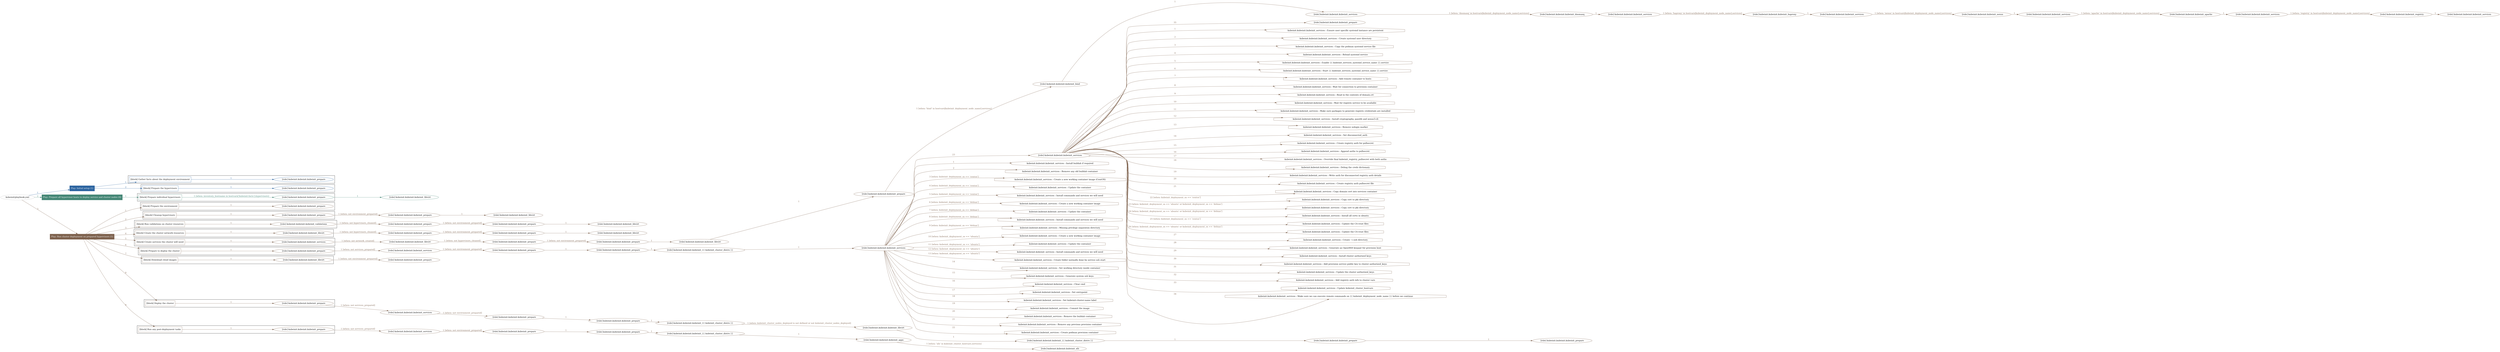 digraph {
	graph [concentrate=true ordering=in rankdir=LR ratio=fill]
	edge [esep=5 sep=10]
	"kubeinit/playbook.yml" [id=root_node style=dotted]
	play_a22c7720 [label="Play: Initial setup (1)" color="#2c64a0" fontcolor="#ffffff" id=play_a22c7720 shape=box style=filled tooltip=localhost]
	"kubeinit/playbook.yml" -> play_a22c7720 [label="1 " color="#2c64a0" fontcolor="#2c64a0" id=edge_30fe6cb9 labeltooltip="1 " tooltip="1 "]
	subgraph "kubeinit.kubeinit.kubeinit_prepare" {
		role_8f81bebf [label="[role] kubeinit.kubeinit.kubeinit_prepare" color="#2c64a0" id=role_8f81bebf tooltip="kubeinit.kubeinit.kubeinit_prepare"]
	}
	subgraph "kubeinit.kubeinit.kubeinit_prepare" {
		role_ec348bbd [label="[role] kubeinit.kubeinit.kubeinit_prepare" color="#2c64a0" id=role_ec348bbd tooltip="kubeinit.kubeinit.kubeinit_prepare"]
	}
	subgraph "Play: Initial setup (1)" {
		play_a22c7720 -> block_e25e745d [label=1 color="#2c64a0" fontcolor="#2c64a0" id=edge_a3e85b32 labeltooltip=1 tooltip=1]
		subgraph cluster_block_e25e745d {
			block_e25e745d [label="[block] Gather facts about the deployment environment" color="#2c64a0" id=block_e25e745d labeltooltip="Gather facts about the deployment environment" shape=box tooltip="Gather facts about the deployment environment"]
			block_e25e745d -> role_8f81bebf [label="1 " color="#2c64a0" fontcolor="#2c64a0" id=edge_b7c8481b labeltooltip="1 " tooltip="1 "]
		}
		play_a22c7720 -> block_a9bbf630 [label=2 color="#2c64a0" fontcolor="#2c64a0" id=edge_00bf12ee labeltooltip=2 tooltip=2]
		subgraph cluster_block_a9bbf630 {
			block_a9bbf630 [label="[block] Prepare the hypervisors" color="#2c64a0" id=block_a9bbf630 labeltooltip="Prepare the hypervisors" shape=box tooltip="Prepare the hypervisors"]
			block_a9bbf630 -> role_ec348bbd [label="1 " color="#2c64a0" fontcolor="#2c64a0" id=edge_3d679025 labeltooltip="1 " tooltip="1 "]
		}
	}
	play_db2f0582 [label="Play: Prepare all hypervisor hosts to deploy service and cluster nodes (0)" color="#458776" fontcolor="#ffffff" id=play_db2f0582 shape=box style=filled tooltip="Play: Prepare all hypervisor hosts to deploy service and cluster nodes (0)"]
	"kubeinit/playbook.yml" -> play_db2f0582 [label="2 " color="#458776" fontcolor="#458776" id=edge_a7acda5c labeltooltip="2 " tooltip="2 "]
	subgraph "kubeinit.kubeinit.kubeinit_libvirt" {
		role_32e00046 [label="[role] kubeinit.kubeinit.kubeinit_libvirt" color="#458776" id=role_32e00046 tooltip="kubeinit.kubeinit.kubeinit_libvirt"]
	}
	subgraph "kubeinit.kubeinit.kubeinit_prepare" {
		role_dabc4d1a [label="[role] kubeinit.kubeinit.kubeinit_prepare" color="#458776" id=role_dabc4d1a tooltip="kubeinit.kubeinit.kubeinit_prepare"]
		role_dabc4d1a -> role_32e00046 [label="1 " color="#458776" fontcolor="#458776" id=edge_dd115c3f labeltooltip="1 " tooltip="1 "]
	}
	subgraph "Play: Prepare all hypervisor hosts to deploy service and cluster nodes (0)" {
		play_db2f0582 -> block_6906ffed [label=1 color="#458776" fontcolor="#458776" id=edge_7e114c64 labeltooltip=1 tooltip=1]
		subgraph cluster_block_6906ffed {
			block_6906ffed [label="[block] Prepare individual hypervisors" color="#458776" id=block_6906ffed labeltooltip="Prepare individual hypervisors" shape=box tooltip="Prepare individual hypervisors"]
			block_6906ffed -> role_dabc4d1a [label="1 [when: inventory_hostname in hostvars['kubeinit-facts'].hypervisors]" color="#458776" fontcolor="#458776" id=edge_f6af9703 labeltooltip="1 [when: inventory_hostname in hostvars['kubeinit-facts'].hypervisors]" tooltip="1 [when: inventory_hostname in hostvars['kubeinit-facts'].hypervisors]"]
		}
	}
	play_943b36c5 [label="Play: Run cluster deployment on prepared hypervisors (1)" color="#7e624e" fontcolor="#ffffff" id=play_943b36c5 shape=box style=filled tooltip=localhost]
	"kubeinit/playbook.yml" -> play_943b36c5 [label="3 " color="#7e624e" fontcolor="#7e624e" id=edge_eb7e6596 labeltooltip="3 " tooltip="3 "]
	subgraph "kubeinit.kubeinit.kubeinit_prepare" {
		role_80205bf5 [label="[role] kubeinit.kubeinit.kubeinit_prepare" color="#7e624e" id=role_80205bf5 tooltip="kubeinit.kubeinit.kubeinit_prepare"]
	}
	subgraph "kubeinit.kubeinit.kubeinit_libvirt" {
		role_2f8c031d [label="[role] kubeinit.kubeinit.kubeinit_libvirt" color="#7e624e" id=role_2f8c031d tooltip="kubeinit.kubeinit.kubeinit_libvirt"]
	}
	subgraph "kubeinit.kubeinit.kubeinit_prepare" {
		role_3f42c669 [label="[role] kubeinit.kubeinit.kubeinit_prepare" color="#7e624e" id=role_3f42c669 tooltip="kubeinit.kubeinit.kubeinit_prepare"]
		role_3f42c669 -> role_2f8c031d [label="1 " color="#7e624e" fontcolor="#7e624e" id=edge_ac49fba0 labeltooltip="1 " tooltip="1 "]
	}
	subgraph "kubeinit.kubeinit.kubeinit_prepare" {
		role_839c70cb [label="[role] kubeinit.kubeinit.kubeinit_prepare" color="#7e624e" id=role_839c70cb tooltip="kubeinit.kubeinit.kubeinit_prepare"]
		role_839c70cb -> role_3f42c669 [label="1 [when: not environment_prepared]" color="#7e624e" fontcolor="#7e624e" id=edge_b84dc1d7 labeltooltip="1 [when: not environment_prepared]" tooltip="1 [when: not environment_prepared]"]
	}
	subgraph "kubeinit.kubeinit.kubeinit_libvirt" {
		role_7aa421e6 [label="[role] kubeinit.kubeinit.kubeinit_libvirt" color="#7e624e" id=role_7aa421e6 tooltip="kubeinit.kubeinit.kubeinit_libvirt"]
	}
	subgraph "kubeinit.kubeinit.kubeinit_prepare" {
		role_a8aaf3be [label="[role] kubeinit.kubeinit.kubeinit_prepare" color="#7e624e" id=role_a8aaf3be tooltip="kubeinit.kubeinit.kubeinit_prepare"]
		role_a8aaf3be -> role_7aa421e6 [label="1 " color="#7e624e" fontcolor="#7e624e" id=edge_69aeab78 labeltooltip="1 " tooltip="1 "]
	}
	subgraph "kubeinit.kubeinit.kubeinit_prepare" {
		role_db11a77d [label="[role] kubeinit.kubeinit.kubeinit_prepare" color="#7e624e" id=role_db11a77d tooltip="kubeinit.kubeinit.kubeinit_prepare"]
		role_db11a77d -> role_a8aaf3be [label="1 [when: not environment_prepared]" color="#7e624e" fontcolor="#7e624e" id=edge_4487cc71 labeltooltip="1 [when: not environment_prepared]" tooltip="1 [when: not environment_prepared]"]
	}
	subgraph "kubeinit.kubeinit.kubeinit_validations" {
		role_c16981ee [label="[role] kubeinit.kubeinit.kubeinit_validations" color="#7e624e" id=role_c16981ee tooltip="kubeinit.kubeinit.kubeinit_validations"]
		role_c16981ee -> role_db11a77d [label="1 [when: not hypervisors_cleaned]" color="#7e624e" fontcolor="#7e624e" id=edge_c89d11e1 labeltooltip="1 [when: not hypervisors_cleaned]" tooltip="1 [when: not hypervisors_cleaned]"]
	}
	subgraph "kubeinit.kubeinit.kubeinit_libvirt" {
		role_78662967 [label="[role] kubeinit.kubeinit.kubeinit_libvirt" color="#7e624e" id=role_78662967 tooltip="kubeinit.kubeinit.kubeinit_libvirt"]
	}
	subgraph "kubeinit.kubeinit.kubeinit_prepare" {
		role_9642ed9e [label="[role] kubeinit.kubeinit.kubeinit_prepare" color="#7e624e" id=role_9642ed9e tooltip="kubeinit.kubeinit.kubeinit_prepare"]
		role_9642ed9e -> role_78662967 [label="1 " color="#7e624e" fontcolor="#7e624e" id=edge_2699fb56 labeltooltip="1 " tooltip="1 "]
	}
	subgraph "kubeinit.kubeinit.kubeinit_prepare" {
		role_44c4a6fd [label="[role] kubeinit.kubeinit.kubeinit_prepare" color="#7e624e" id=role_44c4a6fd tooltip="kubeinit.kubeinit.kubeinit_prepare"]
		role_44c4a6fd -> role_9642ed9e [label="1 [when: not environment_prepared]" color="#7e624e" fontcolor="#7e624e" id=edge_d05d4535 labeltooltip="1 [when: not environment_prepared]" tooltip="1 [when: not environment_prepared]"]
	}
	subgraph "kubeinit.kubeinit.kubeinit_libvirt" {
		role_7d5c4b1f [label="[role] kubeinit.kubeinit.kubeinit_libvirt" color="#7e624e" id=role_7d5c4b1f tooltip="kubeinit.kubeinit.kubeinit_libvirt"]
		role_7d5c4b1f -> role_44c4a6fd [label="1 [when: not hypervisors_cleaned]" color="#7e624e" fontcolor="#7e624e" id=edge_d4cb7f91 labeltooltip="1 [when: not hypervisors_cleaned]" tooltip="1 [when: not hypervisors_cleaned]"]
	}
	subgraph "kubeinit.kubeinit.kubeinit_services" {
		role_094574e0 [label="[role] kubeinit.kubeinit.kubeinit_services" color="#7e624e" id=role_094574e0 tooltip="kubeinit.kubeinit.kubeinit_services"]
	}
	subgraph "kubeinit.kubeinit.kubeinit_registry" {
		role_71cb6413 [label="[role] kubeinit.kubeinit.kubeinit_registry" color="#7e624e" id=role_71cb6413 tooltip="kubeinit.kubeinit.kubeinit_registry"]
		role_71cb6413 -> role_094574e0 [label="1 " color="#7e624e" fontcolor="#7e624e" id=edge_8358e582 labeltooltip="1 " tooltip="1 "]
	}
	subgraph "kubeinit.kubeinit.kubeinit_services" {
		role_35427e5a [label="[role] kubeinit.kubeinit.kubeinit_services" color="#7e624e" id=role_35427e5a tooltip="kubeinit.kubeinit.kubeinit_services"]
		role_35427e5a -> role_71cb6413 [label="1 [when: 'registry' in hostvars[kubeinit_deployment_node_name].services]" color="#7e624e" fontcolor="#7e624e" id=edge_b8cb5a5a labeltooltip="1 [when: 'registry' in hostvars[kubeinit_deployment_node_name].services]" tooltip="1 [when: 'registry' in hostvars[kubeinit_deployment_node_name].services]"]
	}
	subgraph "kubeinit.kubeinit.kubeinit_apache" {
		role_c9b178f6 [label="[role] kubeinit.kubeinit.kubeinit_apache" color="#7e624e" id=role_c9b178f6 tooltip="kubeinit.kubeinit.kubeinit_apache"]
		role_c9b178f6 -> role_35427e5a [label="1 " color="#7e624e" fontcolor="#7e624e" id=edge_7d47b65b labeltooltip="1 " tooltip="1 "]
	}
	subgraph "kubeinit.kubeinit.kubeinit_services" {
		role_056e3591 [label="[role] kubeinit.kubeinit.kubeinit_services" color="#7e624e" id=role_056e3591 tooltip="kubeinit.kubeinit.kubeinit_services"]
		role_056e3591 -> role_c9b178f6 [label="1 [when: 'apache' in hostvars[kubeinit_deployment_node_name].services]" color="#7e624e" fontcolor="#7e624e" id=edge_f6b18145 labeltooltip="1 [when: 'apache' in hostvars[kubeinit_deployment_node_name].services]" tooltip="1 [when: 'apache' in hostvars[kubeinit_deployment_node_name].services]"]
	}
	subgraph "kubeinit.kubeinit.kubeinit_nexus" {
		role_19ea14dd [label="[role] kubeinit.kubeinit.kubeinit_nexus" color="#7e624e" id=role_19ea14dd tooltip="kubeinit.kubeinit.kubeinit_nexus"]
		role_19ea14dd -> role_056e3591 [label="1 " color="#7e624e" fontcolor="#7e624e" id=edge_776d4601 labeltooltip="1 " tooltip="1 "]
	}
	subgraph "kubeinit.kubeinit.kubeinit_services" {
		role_168c8650 [label="[role] kubeinit.kubeinit.kubeinit_services" color="#7e624e" id=role_168c8650 tooltip="kubeinit.kubeinit.kubeinit_services"]
		role_168c8650 -> role_19ea14dd [label="1 [when: 'nexus' in hostvars[kubeinit_deployment_node_name].services]" color="#7e624e" fontcolor="#7e624e" id=edge_8bff39f8 labeltooltip="1 [when: 'nexus' in hostvars[kubeinit_deployment_node_name].services]" tooltip="1 [when: 'nexus' in hostvars[kubeinit_deployment_node_name].services]"]
	}
	subgraph "kubeinit.kubeinit.kubeinit_haproxy" {
		role_b9ea3fe9 [label="[role] kubeinit.kubeinit.kubeinit_haproxy" color="#7e624e" id=role_b9ea3fe9 tooltip="kubeinit.kubeinit.kubeinit_haproxy"]
		role_b9ea3fe9 -> role_168c8650 [label="1 " color="#7e624e" fontcolor="#7e624e" id=edge_4356980b labeltooltip="1 " tooltip="1 "]
	}
	subgraph "kubeinit.kubeinit.kubeinit_services" {
		role_fb09875c [label="[role] kubeinit.kubeinit.kubeinit_services" color="#7e624e" id=role_fb09875c tooltip="kubeinit.kubeinit.kubeinit_services"]
		role_fb09875c -> role_b9ea3fe9 [label="1 [when: 'haproxy' in hostvars[kubeinit_deployment_node_name].services]" color="#7e624e" fontcolor="#7e624e" id=edge_caf9734d labeltooltip="1 [when: 'haproxy' in hostvars[kubeinit_deployment_node_name].services]" tooltip="1 [when: 'haproxy' in hostvars[kubeinit_deployment_node_name].services]"]
	}
	subgraph "kubeinit.kubeinit.kubeinit_dnsmasq" {
		role_b49e804f [label="[role] kubeinit.kubeinit.kubeinit_dnsmasq" color="#7e624e" id=role_b49e804f tooltip="kubeinit.kubeinit.kubeinit_dnsmasq"]
		role_b49e804f -> role_fb09875c [label="1 " color="#7e624e" fontcolor="#7e624e" id=edge_52aea056 labeltooltip="1 " tooltip="1 "]
	}
	subgraph "kubeinit.kubeinit.kubeinit_services" {
		role_351f5907 [label="[role] kubeinit.kubeinit.kubeinit_services" color="#7e624e" id=role_351f5907 tooltip="kubeinit.kubeinit.kubeinit_services"]
		role_351f5907 -> role_b49e804f [label="1 [when: 'dnsmasq' in hostvars[kubeinit_deployment_node_name].services]" color="#7e624e" fontcolor="#7e624e" id=edge_11b08693 labeltooltip="1 [when: 'dnsmasq' in hostvars[kubeinit_deployment_node_name].services]" tooltip="1 [when: 'dnsmasq' in hostvars[kubeinit_deployment_node_name].services]"]
	}
	subgraph "kubeinit.kubeinit.kubeinit_bind" {
		role_427acef2 [label="[role] kubeinit.kubeinit.kubeinit_bind" color="#7e624e" id=role_427acef2 tooltip="kubeinit.kubeinit.kubeinit_bind"]
		role_427acef2 -> role_351f5907 [label="1 " color="#7e624e" fontcolor="#7e624e" id=edge_ccdb9ab4 labeltooltip="1 " tooltip="1 "]
	}
	subgraph "kubeinit.kubeinit.kubeinit_prepare" {
		role_7a941156 [label="[role] kubeinit.kubeinit.kubeinit_prepare" color="#7e624e" id=role_7a941156 tooltip="kubeinit.kubeinit.kubeinit_prepare"]
		role_7a941156 -> role_427acef2 [label="1 [when: 'bind' in hostvars[kubeinit_deployment_node_name].services]" color="#7e624e" fontcolor="#7e624e" id=edge_29de0557 labeltooltip="1 [when: 'bind' in hostvars[kubeinit_deployment_node_name].services]" tooltip="1 [when: 'bind' in hostvars[kubeinit_deployment_node_name].services]"]
	}
	subgraph "kubeinit.kubeinit.kubeinit_libvirt" {
		role_84d34533 [label="[role] kubeinit.kubeinit.kubeinit_libvirt" color="#7e624e" id=role_84d34533 tooltip="kubeinit.kubeinit.kubeinit_libvirt"]
		role_84d34533 -> role_7a941156 [label="1 " color="#7e624e" fontcolor="#7e624e" id=edge_6978685b labeltooltip="1 " tooltip="1 "]
	}
	subgraph "kubeinit.kubeinit.kubeinit_prepare" {
		role_f405b149 [label="[role] kubeinit.kubeinit.kubeinit_prepare" color="#7e624e" id=role_f405b149 tooltip="kubeinit.kubeinit.kubeinit_prepare"]
		role_f405b149 -> role_84d34533 [label="1 " color="#7e624e" fontcolor="#7e624e" id=edge_f9e68a71 labeltooltip="1 " tooltip="1 "]
	}
	subgraph "kubeinit.kubeinit.kubeinit_prepare" {
		role_f43514e7 [label="[role] kubeinit.kubeinit.kubeinit_prepare" color="#7e624e" id=role_f43514e7 tooltip="kubeinit.kubeinit.kubeinit_prepare"]
		role_f43514e7 -> role_f405b149 [label="1 [when: not environment_prepared]" color="#7e624e" fontcolor="#7e624e" id=edge_272426a5 labeltooltip="1 [when: not environment_prepared]" tooltip="1 [when: not environment_prepared]"]
	}
	subgraph "kubeinit.kubeinit.kubeinit_libvirt" {
		role_1bceee01 [label="[role] kubeinit.kubeinit.kubeinit_libvirt" color="#7e624e" id=role_1bceee01 tooltip="kubeinit.kubeinit.kubeinit_libvirt"]
		role_1bceee01 -> role_f43514e7 [label="1 [when: not hypervisors_cleaned]" color="#7e624e" fontcolor="#7e624e" id=edge_2d6b74fb labeltooltip="1 [when: not hypervisors_cleaned]" tooltip="1 [when: not hypervisors_cleaned]"]
	}
	subgraph "kubeinit.kubeinit.kubeinit_services" {
		role_8b369704 [label="[role] kubeinit.kubeinit.kubeinit_services" color="#7e624e" id=role_8b369704 tooltip="kubeinit.kubeinit.kubeinit_services"]
		role_8b369704 -> role_1bceee01 [label="1 [when: not network_created]" color="#7e624e" fontcolor="#7e624e" id=edge_e6ce130f labeltooltip="1 [when: not network_created]" tooltip="1 [when: not network_created]"]
	}
	subgraph "kubeinit.kubeinit.kubeinit_prepare" {
		role_578f7524 [label="[role] kubeinit.kubeinit.kubeinit_prepare" color="#7e624e" id=role_578f7524 tooltip="kubeinit.kubeinit.kubeinit_prepare"]
	}
	subgraph "kubeinit.kubeinit.kubeinit_services" {
		role_e2518037 [label="[role] kubeinit.kubeinit.kubeinit_services" color="#7e624e" id=role_e2518037 tooltip="kubeinit.kubeinit.kubeinit_services"]
		task_23cf9c2c [label="kubeinit.kubeinit.kubeinit_services : Ensure user specific systemd instance are persistent" color="#7e624e" id=task_23cf9c2c shape=octagon tooltip="kubeinit.kubeinit.kubeinit_services : Ensure user specific systemd instance are persistent"]
		role_e2518037 -> task_23cf9c2c [label="1 " color="#7e624e" fontcolor="#7e624e" id=edge_b6f5f449 labeltooltip="1 " tooltip="1 "]
		task_9576f52d [label="kubeinit.kubeinit.kubeinit_services : Create systemd user directory" color="#7e624e" id=task_9576f52d shape=octagon tooltip="kubeinit.kubeinit.kubeinit_services : Create systemd user directory"]
		role_e2518037 -> task_9576f52d [label="2 " color="#7e624e" fontcolor="#7e624e" id=edge_b2436d92 labeltooltip="2 " tooltip="2 "]
		task_e7771c5b [label="kubeinit.kubeinit.kubeinit_services : Copy the podman systemd service file" color="#7e624e" id=task_e7771c5b shape=octagon tooltip="kubeinit.kubeinit.kubeinit_services : Copy the podman systemd service file"]
		role_e2518037 -> task_e7771c5b [label="3 " color="#7e624e" fontcolor="#7e624e" id=edge_d59a6898 labeltooltip="3 " tooltip="3 "]
		task_59ab8517 [label="kubeinit.kubeinit.kubeinit_services : Reload systemd service" color="#7e624e" id=task_59ab8517 shape=octagon tooltip="kubeinit.kubeinit.kubeinit_services : Reload systemd service"]
		role_e2518037 -> task_59ab8517 [label="4 " color="#7e624e" fontcolor="#7e624e" id=edge_38f9e8c2 labeltooltip="4 " tooltip="4 "]
		task_35125d54 [label="kubeinit.kubeinit.kubeinit_services : Enable {{ kubeinit_services_systemd_service_name }}.service" color="#7e624e" id=task_35125d54 shape=octagon tooltip="kubeinit.kubeinit.kubeinit_services : Enable {{ kubeinit_services_systemd_service_name }}.service"]
		role_e2518037 -> task_35125d54 [label="5 " color="#7e624e" fontcolor="#7e624e" id=edge_3b39b04a labeltooltip="5 " tooltip="5 "]
		task_b0beb5bf [label="kubeinit.kubeinit.kubeinit_services : Start {{ kubeinit_services_systemd_service_name }}.service" color="#7e624e" id=task_b0beb5bf shape=octagon tooltip="kubeinit.kubeinit.kubeinit_services : Start {{ kubeinit_services_systemd_service_name }}.service"]
		role_e2518037 -> task_b0beb5bf [label="6 " color="#7e624e" fontcolor="#7e624e" id=edge_a410a56e labeltooltip="6 " tooltip="6 "]
		task_62d4b79b [label="kubeinit.kubeinit.kubeinit_services : Add remote container to hosts" color="#7e624e" id=task_62d4b79b shape=octagon tooltip="kubeinit.kubeinit.kubeinit_services : Add remote container to hosts"]
		role_e2518037 -> task_62d4b79b [label="7 " color="#7e624e" fontcolor="#7e624e" id=edge_7214c6fd labeltooltip="7 " tooltip="7 "]
		task_d46ccac5 [label="kubeinit.kubeinit.kubeinit_services : Wait for connection to provision container" color="#7e624e" id=task_d46ccac5 shape=octagon tooltip="kubeinit.kubeinit.kubeinit_services : Wait for connection to provision container"]
		role_e2518037 -> task_d46ccac5 [label="8 " color="#7e624e" fontcolor="#7e624e" id=edge_f57d8291 labeltooltip="8 " tooltip="8 "]
		task_1e9cf7b7 [label="kubeinit.kubeinit.kubeinit_services : Read in the contents of domain.crt" color="#7e624e" id=task_1e9cf7b7 shape=octagon tooltip="kubeinit.kubeinit.kubeinit_services : Read in the contents of domain.crt"]
		role_e2518037 -> task_1e9cf7b7 [label="9 " color="#7e624e" fontcolor="#7e624e" id=edge_62f793e1 labeltooltip="9 " tooltip="9 "]
		task_46d6c2f1 [label="kubeinit.kubeinit.kubeinit_services : Wait for registry service to be available" color="#7e624e" id=task_46d6c2f1 shape=octagon tooltip="kubeinit.kubeinit.kubeinit_services : Wait for registry service to be available"]
		role_e2518037 -> task_46d6c2f1 [label="10 " color="#7e624e" fontcolor="#7e624e" id=edge_a6e49f86 labeltooltip="10 " tooltip="10 "]
		task_049a3063 [label="kubeinit.kubeinit.kubeinit_services : Make sure packages to generate registry credentials are installed" color="#7e624e" id=task_049a3063 shape=octagon tooltip="kubeinit.kubeinit.kubeinit_services : Make sure packages to generate registry credentials are installed"]
		role_e2518037 -> task_049a3063 [label="11 " color="#7e624e" fontcolor="#7e624e" id=edge_9194e82e labeltooltip="11 " tooltip="11 "]
		task_1df42edd [label="kubeinit.kubeinit.kubeinit_services : Install cryptography, passlib and nexus3-cli" color="#7e624e" id=task_1df42edd shape=octagon tooltip="kubeinit.kubeinit.kubeinit_services : Install cryptography, passlib and nexus3-cli"]
		role_e2518037 -> task_1df42edd [label="12 " color="#7e624e" fontcolor="#7e624e" id=edge_9e824bbe labeltooltip="12 " tooltip="12 "]
		task_46aa883f [label="kubeinit.kubeinit.kubeinit_services : Remove nologin marker" color="#7e624e" id=task_46aa883f shape=octagon tooltip="kubeinit.kubeinit.kubeinit_services : Remove nologin marker"]
		role_e2518037 -> task_46aa883f [label="13 " color="#7e624e" fontcolor="#7e624e" id=edge_c18d5a88 labeltooltip="13 " tooltip="13 "]
		task_214bae38 [label="kubeinit.kubeinit.kubeinit_services : Set disconnected_auth" color="#7e624e" id=task_214bae38 shape=octagon tooltip="kubeinit.kubeinit.kubeinit_services : Set disconnected_auth"]
		role_e2518037 -> task_214bae38 [label="14 " color="#7e624e" fontcolor="#7e624e" id=edge_fe04b8eb labeltooltip="14 " tooltip="14 "]
		task_e3225926 [label="kubeinit.kubeinit.kubeinit_services : Create registry auth for pullsecret" color="#7e624e" id=task_e3225926 shape=octagon tooltip="kubeinit.kubeinit.kubeinit_services : Create registry auth for pullsecret"]
		role_e2518037 -> task_e3225926 [label="15 " color="#7e624e" fontcolor="#7e624e" id=edge_55c4d8b1 labeltooltip="15 " tooltip="15 "]
		task_b3072c88 [label="kubeinit.kubeinit.kubeinit_services : Append auths to pullsecret" color="#7e624e" id=task_b3072c88 shape=octagon tooltip="kubeinit.kubeinit.kubeinit_services : Append auths to pullsecret"]
		role_e2518037 -> task_b3072c88 [label="16 " color="#7e624e" fontcolor="#7e624e" id=edge_ed594dd5 labeltooltip="16 " tooltip="16 "]
		task_7fa641ec [label="kubeinit.kubeinit.kubeinit_services : Override final kubeinit_registry_pullsecret with both auths" color="#7e624e" id=task_7fa641ec shape=octagon tooltip="kubeinit.kubeinit.kubeinit_services : Override final kubeinit_registry_pullsecret with both auths"]
		role_e2518037 -> task_7fa641ec [label="17 " color="#7e624e" fontcolor="#7e624e" id=edge_74c4872f labeltooltip="17 " tooltip="17 "]
		task_45d9c471 [label="kubeinit.kubeinit.kubeinit_services : Debug the creds dictionary" color="#7e624e" id=task_45d9c471 shape=octagon tooltip="kubeinit.kubeinit.kubeinit_services : Debug the creds dictionary"]
		role_e2518037 -> task_45d9c471 [label="18 " color="#7e624e" fontcolor="#7e624e" id=edge_0fd7d4e8 labeltooltip="18 " tooltip="18 "]
		task_dc466011 [label="kubeinit.kubeinit.kubeinit_services : Write auth for disconnected registry auth details" color="#7e624e" id=task_dc466011 shape=octagon tooltip="kubeinit.kubeinit.kubeinit_services : Write auth for disconnected registry auth details"]
		role_e2518037 -> task_dc466011 [label="19 " color="#7e624e" fontcolor="#7e624e" id=edge_d2768307 labeltooltip="19 " tooltip="19 "]
		task_1499d145 [label="kubeinit.kubeinit.kubeinit_services : Create registry auth pullsecret file" color="#7e624e" id=task_1499d145 shape=octagon tooltip="kubeinit.kubeinit.kubeinit_services : Create registry auth pullsecret file"]
		role_e2518037 -> task_1499d145 [label="20 " color="#7e624e" fontcolor="#7e624e" id=edge_7ab303c7 labeltooltip="20 " tooltip="20 "]
		task_9991262d [label="kubeinit.kubeinit.kubeinit_services : Copy domain cert into services container" color="#7e624e" id=task_9991262d shape=octagon tooltip="kubeinit.kubeinit.kubeinit_services : Copy domain cert into services container"]
		role_e2518037 -> task_9991262d [label="21 " color="#7e624e" fontcolor="#7e624e" id=edge_e1d82288 labeltooltip="21 " tooltip="21 "]
		task_221ccb8b [label="kubeinit.kubeinit.kubeinit_services : Copy cert to pki directory" color="#7e624e" id=task_221ccb8b shape=octagon tooltip="kubeinit.kubeinit.kubeinit_services : Copy cert to pki directory"]
		role_e2518037 -> task_221ccb8b [label="22 [when: kubeinit_deployment_os == 'centos']" color="#7e624e" fontcolor="#7e624e" id=edge_6b3a7a45 labeltooltip="22 [when: kubeinit_deployment_os == 'centos']" tooltip="22 [when: kubeinit_deployment_os == 'centos']"]
		task_62a8108b [label="kubeinit.kubeinit.kubeinit_services : Copy cert to pki directory" color="#7e624e" id=task_62a8108b shape=octagon tooltip="kubeinit.kubeinit.kubeinit_services : Copy cert to pki directory"]
		role_e2518037 -> task_62a8108b [label="23 [when: kubeinit_deployment_os == 'ubuntu' or kubeinit_deployment_os == 'debian']" color="#7e624e" fontcolor="#7e624e" id=edge_d63bdbb0 labeltooltip="23 [when: kubeinit_deployment_os == 'ubuntu' or kubeinit_deployment_os == 'debian']" tooltip="23 [when: kubeinit_deployment_os == 'ubuntu' or kubeinit_deployment_os == 'debian']"]
		task_0db24c45 [label="kubeinit.kubeinit.kubeinit_services : Install all certs in ubuntu" color="#7e624e" id=task_0db24c45 shape=octagon tooltip="kubeinit.kubeinit.kubeinit_services : Install all certs in ubuntu"]
		role_e2518037 -> task_0db24c45 [label="24 [when: kubeinit_deployment_os == 'ubuntu' or kubeinit_deployment_os == 'debian']" color="#7e624e" fontcolor="#7e624e" id=edge_2e41609f labeltooltip="24 [when: kubeinit_deployment_os == 'ubuntu' or kubeinit_deployment_os == 'debian']" tooltip="24 [when: kubeinit_deployment_os == 'ubuntu' or kubeinit_deployment_os == 'debian']"]
		task_8e3e0562 [label="kubeinit.kubeinit.kubeinit_services : Update the CA trust files" color="#7e624e" id=task_8e3e0562 shape=octagon tooltip="kubeinit.kubeinit.kubeinit_services : Update the CA trust files"]
		role_e2518037 -> task_8e3e0562 [label="25 [when: kubeinit_deployment_os == 'centos']" color="#7e624e" fontcolor="#7e624e" id=edge_3894b99d labeltooltip="25 [when: kubeinit_deployment_os == 'centos']" tooltip="25 [when: kubeinit_deployment_os == 'centos']"]
		task_6279b184 [label="kubeinit.kubeinit.kubeinit_services : Update the CA trust files" color="#7e624e" id=task_6279b184 shape=octagon tooltip="kubeinit.kubeinit.kubeinit_services : Update the CA trust files"]
		role_e2518037 -> task_6279b184 [label="26 [when: kubeinit_deployment_os == 'ubuntu' or kubeinit_deployment_os == 'debian']" color="#7e624e" fontcolor="#7e624e" id=edge_7f282b3b labeltooltip="26 [when: kubeinit_deployment_os == 'ubuntu' or kubeinit_deployment_os == 'debian']" tooltip="26 [when: kubeinit_deployment_os == 'ubuntu' or kubeinit_deployment_os == 'debian']"]
		task_5fa6e127 [label="kubeinit.kubeinit.kubeinit_services : Create ~/.ssh directory" color="#7e624e" id=task_5fa6e127 shape=octagon tooltip="kubeinit.kubeinit.kubeinit_services : Create ~/.ssh directory"]
		role_e2518037 -> task_5fa6e127 [label="27 " color="#7e624e" fontcolor="#7e624e" id=edge_94aa6576 labeltooltip="27 " tooltip="27 "]
		task_883ec3d8 [label="kubeinit.kubeinit.kubeinit_services : Generate an OpenSSH keypair for provision host" color="#7e624e" id=task_883ec3d8 shape=octagon tooltip="kubeinit.kubeinit.kubeinit_services : Generate an OpenSSH keypair for provision host"]
		role_e2518037 -> task_883ec3d8 [label="28 " color="#7e624e" fontcolor="#7e624e" id=edge_7d40724b labeltooltip="28 " tooltip="28 "]
		task_0380d7e8 [label="kubeinit.kubeinit.kubeinit_services : Install cluster authorized keys" color="#7e624e" id=task_0380d7e8 shape=octagon tooltip="kubeinit.kubeinit.kubeinit_services : Install cluster authorized keys"]
		role_e2518037 -> task_0380d7e8 [label="29 " color="#7e624e" fontcolor="#7e624e" id=edge_bc3a4077 labeltooltip="29 " tooltip="29 "]
		task_fae71571 [label="kubeinit.kubeinit.kubeinit_services : Add provision service public key to cluster authorized_keys" color="#7e624e" id=task_fae71571 shape=octagon tooltip="kubeinit.kubeinit.kubeinit_services : Add provision service public key to cluster authorized_keys"]
		role_e2518037 -> task_fae71571 [label="30 " color="#7e624e" fontcolor="#7e624e" id=edge_ccf29d1a labeltooltip="30 " tooltip="30 "]
		task_1a6d9466 [label="kubeinit.kubeinit.kubeinit_services : Update the cluster authorized_keys" color="#7e624e" id=task_1a6d9466 shape=octagon tooltip="kubeinit.kubeinit.kubeinit_services : Update the cluster authorized_keys"]
		role_e2518037 -> task_1a6d9466 [label="31 " color="#7e624e" fontcolor="#7e624e" id=edge_a4011a28 labeltooltip="31 " tooltip="31 "]
		task_1f54368c [label="kubeinit.kubeinit.kubeinit_services : Add registry auth info to cluster vars" color="#7e624e" id=task_1f54368c shape=octagon tooltip="kubeinit.kubeinit.kubeinit_services : Add registry auth info to cluster vars"]
		role_e2518037 -> task_1f54368c [label="32 " color="#7e624e" fontcolor="#7e624e" id=edge_178a2f6d labeltooltip="32 " tooltip="32 "]
		task_3a745367 [label="kubeinit.kubeinit.kubeinit_services : Update kubeinit_cluster_hostvars" color="#7e624e" id=task_3a745367 shape=octagon tooltip="kubeinit.kubeinit.kubeinit_services : Update kubeinit_cluster_hostvars"]
		role_e2518037 -> task_3a745367 [label="33 " color="#7e624e" fontcolor="#7e624e" id=edge_1d01255a labeltooltip="33 " tooltip="33 "]
		task_860de6c4 [label="kubeinit.kubeinit.kubeinit_services : Make sure we can execute remote commands on {{ kubeinit_deployment_node_name }} before we continue" color="#7e624e" id=task_860de6c4 shape=octagon tooltip="kubeinit.kubeinit.kubeinit_services : Make sure we can execute remote commands on {{ kubeinit_deployment_node_name }} before we continue"]
		role_e2518037 -> task_860de6c4 [label="34 " color="#7e624e" fontcolor="#7e624e" id=edge_2dc9bf33 labeltooltip="34 " tooltip="34 "]
		role_e2518037 -> role_578f7524 [label="35 " color="#7e624e" fontcolor="#7e624e" id=edge_f195b41c labeltooltip="35 " tooltip="35 "]
	}
	subgraph "kubeinit.kubeinit.kubeinit_services" {
		role_3aa8ae54 [label="[role] kubeinit.kubeinit.kubeinit_services" color="#7e624e" id=role_3aa8ae54 tooltip="kubeinit.kubeinit.kubeinit_services"]
		task_ed4620df [label="kubeinit.kubeinit.kubeinit_services : Install buildah if required" color="#7e624e" id=task_ed4620df shape=octagon tooltip="kubeinit.kubeinit.kubeinit_services : Install buildah if required"]
		role_3aa8ae54 -> task_ed4620df [label="1 " color="#7e624e" fontcolor="#7e624e" id=edge_c9c2cdb7 labeltooltip="1 " tooltip="1 "]
		task_359b3499 [label="kubeinit.kubeinit.kubeinit_services : Remove any old buildah container" color="#7e624e" id=task_359b3499 shape=octagon tooltip="kubeinit.kubeinit.kubeinit_services : Remove any old buildah container"]
		role_3aa8ae54 -> task_359b3499 [label="2 " color="#7e624e" fontcolor="#7e624e" id=edge_1de8c771 labeltooltip="2 " tooltip="2 "]
		task_7897cabf [label="kubeinit.kubeinit.kubeinit_services : Create a new working container image (CentOS)" color="#7e624e" id=task_7897cabf shape=octagon tooltip="kubeinit.kubeinit.kubeinit_services : Create a new working container image (CentOS)"]
		role_3aa8ae54 -> task_7897cabf [label="3 [when: kubeinit_deployment_os == 'centos']" color="#7e624e" fontcolor="#7e624e" id=edge_505a61e3 labeltooltip="3 [when: kubeinit_deployment_os == 'centos']" tooltip="3 [when: kubeinit_deployment_os == 'centos']"]
		task_2edf8a63 [label="kubeinit.kubeinit.kubeinit_services : Update the container" color="#7e624e" id=task_2edf8a63 shape=octagon tooltip="kubeinit.kubeinit.kubeinit_services : Update the container"]
		role_3aa8ae54 -> task_2edf8a63 [label="4 [when: kubeinit_deployment_os == 'centos']" color="#7e624e" fontcolor="#7e624e" id=edge_ae11b190 labeltooltip="4 [when: kubeinit_deployment_os == 'centos']" tooltip="4 [when: kubeinit_deployment_os == 'centos']"]
		task_89f4d491 [label="kubeinit.kubeinit.kubeinit_services : Install commands and services we will need" color="#7e624e" id=task_89f4d491 shape=octagon tooltip="kubeinit.kubeinit.kubeinit_services : Install commands and services we will need"]
		role_3aa8ae54 -> task_89f4d491 [label="5 [when: kubeinit_deployment_os == 'centos']" color="#7e624e" fontcolor="#7e624e" id=edge_ac28ce95 labeltooltip="5 [when: kubeinit_deployment_os == 'centos']" tooltip="5 [when: kubeinit_deployment_os == 'centos']"]
		task_f6ae98bb [label="kubeinit.kubeinit.kubeinit_services : Create a new working container image" color="#7e624e" id=task_f6ae98bb shape=octagon tooltip="kubeinit.kubeinit.kubeinit_services : Create a new working container image"]
		role_3aa8ae54 -> task_f6ae98bb [label="6 [when: kubeinit_deployment_os == 'debian']" color="#7e624e" fontcolor="#7e624e" id=edge_973db1df labeltooltip="6 [when: kubeinit_deployment_os == 'debian']" tooltip="6 [when: kubeinit_deployment_os == 'debian']"]
		task_fc4d31f5 [label="kubeinit.kubeinit.kubeinit_services : Update the container" color="#7e624e" id=task_fc4d31f5 shape=octagon tooltip="kubeinit.kubeinit.kubeinit_services : Update the container"]
		role_3aa8ae54 -> task_fc4d31f5 [label="7 [when: kubeinit_deployment_os == 'debian']" color="#7e624e" fontcolor="#7e624e" id=edge_9001588c labeltooltip="7 [when: kubeinit_deployment_os == 'debian']" tooltip="7 [when: kubeinit_deployment_os == 'debian']"]
		task_f5be84f3 [label="kubeinit.kubeinit.kubeinit_services : Install commands and services we will need" color="#7e624e" id=task_f5be84f3 shape=octagon tooltip="kubeinit.kubeinit.kubeinit_services : Install commands and services we will need"]
		role_3aa8ae54 -> task_f5be84f3 [label="8 [when: kubeinit_deployment_os == 'debian']" color="#7e624e" fontcolor="#7e624e" id=edge_d37b5c6e labeltooltip="8 [when: kubeinit_deployment_os == 'debian']" tooltip="8 [when: kubeinit_deployment_os == 'debian']"]
		task_f6e3b94b [label="kubeinit.kubeinit.kubeinit_services : Missing privilege separation directory" color="#7e624e" id=task_f6e3b94b shape=octagon tooltip="kubeinit.kubeinit.kubeinit_services : Missing privilege separation directory"]
		role_3aa8ae54 -> task_f6e3b94b [label="9 [when: kubeinit_deployment_os == 'debian']" color="#7e624e" fontcolor="#7e624e" id=edge_6e369465 labeltooltip="9 [when: kubeinit_deployment_os == 'debian']" tooltip="9 [when: kubeinit_deployment_os == 'debian']"]
		task_61db985b [label="kubeinit.kubeinit.kubeinit_services : Create a new working container image" color="#7e624e" id=task_61db985b shape=octagon tooltip="kubeinit.kubeinit.kubeinit_services : Create a new working container image"]
		role_3aa8ae54 -> task_61db985b [label="10 [when: kubeinit_deployment_os == 'ubuntu']" color="#7e624e" fontcolor="#7e624e" id=edge_6d6f1324 labeltooltip="10 [when: kubeinit_deployment_os == 'ubuntu']" tooltip="10 [when: kubeinit_deployment_os == 'ubuntu']"]
		task_4d9fc93d [label="kubeinit.kubeinit.kubeinit_services : Update the container" color="#7e624e" id=task_4d9fc93d shape=octagon tooltip="kubeinit.kubeinit.kubeinit_services : Update the container"]
		role_3aa8ae54 -> task_4d9fc93d [label="11 [when: kubeinit_deployment_os == 'ubuntu']" color="#7e624e" fontcolor="#7e624e" id=edge_d92584da labeltooltip="11 [when: kubeinit_deployment_os == 'ubuntu']" tooltip="11 [when: kubeinit_deployment_os == 'ubuntu']"]
		task_235e6d9d [label="kubeinit.kubeinit.kubeinit_services : Install commands and services we will need" color="#7e624e" id=task_235e6d9d shape=octagon tooltip="kubeinit.kubeinit.kubeinit_services : Install commands and services we will need"]
		role_3aa8ae54 -> task_235e6d9d [label="12 [when: kubeinit_deployment_os == 'ubuntu']" color="#7e624e" fontcolor="#7e624e" id=edge_05f8568d labeltooltip="12 [when: kubeinit_deployment_os == 'ubuntu']" tooltip="12 [when: kubeinit_deployment_os == 'ubuntu']"]
		task_f9f5452a [label="kubeinit.kubeinit.kubeinit_services : Create folder normally done by service ssh start" color="#7e624e" id=task_f9f5452a shape=octagon tooltip="kubeinit.kubeinit.kubeinit_services : Create folder normally done by service ssh start"]
		role_3aa8ae54 -> task_f9f5452a [label="13 [when: kubeinit_deployment_os == 'ubuntu']" color="#7e624e" fontcolor="#7e624e" id=edge_544f718b labeltooltip="13 [when: kubeinit_deployment_os == 'ubuntu']" tooltip="13 [when: kubeinit_deployment_os == 'ubuntu']"]
		task_66de223c [label="kubeinit.kubeinit.kubeinit_services : Set working directory inside container" color="#7e624e" id=task_66de223c shape=octagon tooltip="kubeinit.kubeinit.kubeinit_services : Set working directory inside container"]
		role_3aa8ae54 -> task_66de223c [label="14 " color="#7e624e" fontcolor="#7e624e" id=edge_d0674a1e labeltooltip="14 " tooltip="14 "]
		task_b82a90e7 [label="kubeinit.kubeinit.kubeinit_services : Generate system ssh keys" color="#7e624e" id=task_b82a90e7 shape=octagon tooltip="kubeinit.kubeinit.kubeinit_services : Generate system ssh keys"]
		role_3aa8ae54 -> task_b82a90e7 [label="15 " color="#7e624e" fontcolor="#7e624e" id=edge_7a711772 labeltooltip="15 " tooltip="15 "]
		task_4ababa53 [label="kubeinit.kubeinit.kubeinit_services : Clear cmd" color="#7e624e" id=task_4ababa53 shape=octagon tooltip="kubeinit.kubeinit.kubeinit_services : Clear cmd"]
		role_3aa8ae54 -> task_4ababa53 [label="16 " color="#7e624e" fontcolor="#7e624e" id=edge_6e776837 labeltooltip="16 " tooltip="16 "]
		task_014a50e0 [label="kubeinit.kubeinit.kubeinit_services : Set entrypoint" color="#7e624e" id=task_014a50e0 shape=octagon tooltip="kubeinit.kubeinit.kubeinit_services : Set entrypoint"]
		role_3aa8ae54 -> task_014a50e0 [label="17 " color="#7e624e" fontcolor="#7e624e" id=edge_03787609 labeltooltip="17 " tooltip="17 "]
		task_db919460 [label="kubeinit.kubeinit.kubeinit_services : Set kubeinit-cluster-name label" color="#7e624e" id=task_db919460 shape=octagon tooltip="kubeinit.kubeinit.kubeinit_services : Set kubeinit-cluster-name label"]
		role_3aa8ae54 -> task_db919460 [label="18 " color="#7e624e" fontcolor="#7e624e" id=edge_558c407b labeltooltip="18 " tooltip="18 "]
		task_4ec23a2a [label="kubeinit.kubeinit.kubeinit_services : Commit the image" color="#7e624e" id=task_4ec23a2a shape=octagon tooltip="kubeinit.kubeinit.kubeinit_services : Commit the image"]
		role_3aa8ae54 -> task_4ec23a2a [label="19 " color="#7e624e" fontcolor="#7e624e" id=edge_ee881c38 labeltooltip="19 " tooltip="19 "]
		task_e5cb132d [label="kubeinit.kubeinit.kubeinit_services : Remove the buildah container" color="#7e624e" id=task_e5cb132d shape=octagon tooltip="kubeinit.kubeinit.kubeinit_services : Remove the buildah container"]
		role_3aa8ae54 -> task_e5cb132d [label="20 " color="#7e624e" fontcolor="#7e624e" id=edge_6549de36 labeltooltip="20 " tooltip="20 "]
		task_dc89fb12 [label="kubeinit.kubeinit.kubeinit_services : Remove any previous provision container" color="#7e624e" id=task_dc89fb12 shape=octagon tooltip="kubeinit.kubeinit.kubeinit_services : Remove any previous provision container"]
		role_3aa8ae54 -> task_dc89fb12 [label="21 " color="#7e624e" fontcolor="#7e624e" id=edge_5dc98cc2 labeltooltip="21 " tooltip="21 "]
		task_760dd684 [label="kubeinit.kubeinit.kubeinit_services : Create podman provision container" color="#7e624e" id=task_760dd684 shape=octagon tooltip="kubeinit.kubeinit.kubeinit_services : Create podman provision container"]
		role_3aa8ae54 -> task_760dd684 [label="22 " color="#7e624e" fontcolor="#7e624e" id=edge_349b14ed labeltooltip="22 " tooltip="22 "]
		role_3aa8ae54 -> role_e2518037 [label="23 " color="#7e624e" fontcolor="#7e624e" id=edge_1330b8d9 labeltooltip="23 " tooltip="23 "]
	}
	subgraph "kubeinit.kubeinit.kubeinit_{{ kubeinit_cluster_distro }}" {
		role_b54f6b8c [label="[role] kubeinit.kubeinit.kubeinit_{{ kubeinit_cluster_distro }}" color="#7e624e" id=role_b54f6b8c tooltip="kubeinit.kubeinit.kubeinit_{{ kubeinit_cluster_distro }}"]
		role_b54f6b8c -> role_3aa8ae54 [label="1 " color="#7e624e" fontcolor="#7e624e" id=edge_f74d6efd labeltooltip="1 " tooltip="1 "]
	}
	subgraph "kubeinit.kubeinit.kubeinit_prepare" {
		role_2e6860c1 [label="[role] kubeinit.kubeinit.kubeinit_prepare" color="#7e624e" id=role_2e6860c1 tooltip="kubeinit.kubeinit.kubeinit_prepare"]
		role_2e6860c1 -> role_b54f6b8c [label="1 " color="#7e624e" fontcolor="#7e624e" id=edge_22dfa8ac labeltooltip="1 " tooltip="1 "]
	}
	subgraph "kubeinit.kubeinit.kubeinit_prepare" {
		role_92c30bc6 [label="[role] kubeinit.kubeinit.kubeinit_prepare" color="#7e624e" id=role_92c30bc6 tooltip="kubeinit.kubeinit.kubeinit_prepare"]
		role_92c30bc6 -> role_2e6860c1 [label="1 " color="#7e624e" fontcolor="#7e624e" id=edge_9f157c50 labeltooltip="1 " tooltip="1 "]
	}
	subgraph "kubeinit.kubeinit.kubeinit_services" {
		role_915906b2 [label="[role] kubeinit.kubeinit.kubeinit_services" color="#7e624e" id=role_915906b2 tooltip="kubeinit.kubeinit.kubeinit_services"]
		role_915906b2 -> role_92c30bc6 [label="1 [when: not environment_prepared]" color="#7e624e" fontcolor="#7e624e" id=edge_fb7e26d6 labeltooltip="1 [when: not environment_prepared]" tooltip="1 [when: not environment_prepared]"]
	}
	subgraph "kubeinit.kubeinit.kubeinit_prepare" {
		role_8192125c [label="[role] kubeinit.kubeinit.kubeinit_prepare" color="#7e624e" id=role_8192125c tooltip="kubeinit.kubeinit.kubeinit_prepare"]
		role_8192125c -> role_915906b2 [label="1 [when: not services_prepared]" color="#7e624e" fontcolor="#7e624e" id=edge_5edd9d61 labeltooltip="1 [when: not services_prepared]" tooltip="1 [when: not services_prepared]"]
	}
	subgraph "kubeinit.kubeinit.kubeinit_prepare" {
		role_7db15614 [label="[role] kubeinit.kubeinit.kubeinit_prepare" color="#7e624e" id=role_7db15614 tooltip="kubeinit.kubeinit.kubeinit_prepare"]
	}
	subgraph "kubeinit.kubeinit.kubeinit_libvirt" {
		role_31fbc064 [label="[role] kubeinit.kubeinit.kubeinit_libvirt" color="#7e624e" id=role_31fbc064 tooltip="kubeinit.kubeinit.kubeinit_libvirt"]
		role_31fbc064 -> role_7db15614 [label="1 [when: not environment_prepared]" color="#7e624e" fontcolor="#7e624e" id=edge_cb4f4b0f labeltooltip="1 [when: not environment_prepared]" tooltip="1 [when: not environment_prepared]"]
	}
	subgraph "kubeinit.kubeinit.kubeinit_prepare" {
		role_48ea6fdc [label="[role] kubeinit.kubeinit.kubeinit_prepare" color="#7e624e" id=role_48ea6fdc tooltip="kubeinit.kubeinit.kubeinit_prepare"]
	}
	subgraph "kubeinit.kubeinit.kubeinit_prepare" {
		role_a9a367fd [label="[role] kubeinit.kubeinit.kubeinit_prepare" color="#7e624e" id=role_a9a367fd tooltip="kubeinit.kubeinit.kubeinit_prepare"]
		role_a9a367fd -> role_48ea6fdc [label="1 " color="#7e624e" fontcolor="#7e624e" id=edge_b432d806 labeltooltip="1 " tooltip="1 "]
	}
	subgraph "kubeinit.kubeinit.kubeinit_{{ kubeinit_cluster_distro }}" {
		role_2beb03d8 [label="[role] kubeinit.kubeinit.kubeinit_{{ kubeinit_cluster_distro }}" color="#7e624e" id=role_2beb03d8 tooltip="kubeinit.kubeinit.kubeinit_{{ kubeinit_cluster_distro }}"]
		role_2beb03d8 -> role_a9a367fd [label="1 " color="#7e624e" fontcolor="#7e624e" id=edge_7eaa4c11 labeltooltip="1 " tooltip="1 "]
	}
	subgraph "kubeinit.kubeinit.kubeinit_libvirt" {
		role_64b1d3a5 [label="[role] kubeinit.kubeinit.kubeinit_libvirt" color="#7e624e" id=role_64b1d3a5 tooltip="kubeinit.kubeinit.kubeinit_libvirt"]
		role_64b1d3a5 -> role_2beb03d8 [label="1 " color="#7e624e" fontcolor="#7e624e" id=edge_f01ef333 labeltooltip="1 " tooltip="1 "]
	}
	subgraph "kubeinit.kubeinit.kubeinit_{{ kubeinit_cluster_distro }}" {
		role_718fa31d [label="[role] kubeinit.kubeinit.kubeinit_{{ kubeinit_cluster_distro }}" color="#7e624e" id=role_718fa31d tooltip="kubeinit.kubeinit.kubeinit_{{ kubeinit_cluster_distro }}"]
		role_718fa31d -> role_64b1d3a5 [label="1 [when: kubeinit_cluster_nodes_deployed is not defined or not kubeinit_cluster_nodes_deployed]" color="#7e624e" fontcolor="#7e624e" id=edge_8ea74289 labeltooltip="1 [when: kubeinit_cluster_nodes_deployed is not defined or not kubeinit_cluster_nodes_deployed]" tooltip="1 [when: kubeinit_cluster_nodes_deployed is not defined or not kubeinit_cluster_nodes_deployed]"]
	}
	subgraph "kubeinit.kubeinit.kubeinit_prepare" {
		role_e748ac51 [label="[role] kubeinit.kubeinit.kubeinit_prepare" color="#7e624e" id=role_e748ac51 tooltip="kubeinit.kubeinit.kubeinit_prepare"]
		role_e748ac51 -> role_718fa31d [label="1 " color="#7e624e" fontcolor="#7e624e" id=edge_785f4c5c labeltooltip="1 " tooltip="1 "]
	}
	subgraph "kubeinit.kubeinit.kubeinit_prepare" {
		role_6f983fae [label="[role] kubeinit.kubeinit.kubeinit_prepare" color="#7e624e" id=role_6f983fae tooltip="kubeinit.kubeinit.kubeinit_prepare"]
		role_6f983fae -> role_e748ac51 [label="1 " color="#7e624e" fontcolor="#7e624e" id=edge_0d9ae679 labeltooltip="1 " tooltip="1 "]
	}
	subgraph "kubeinit.kubeinit.kubeinit_services" {
		role_f137f32a [label="[role] kubeinit.kubeinit.kubeinit_services" color="#7e624e" id=role_f137f32a tooltip="kubeinit.kubeinit.kubeinit_services"]
		role_f137f32a -> role_6f983fae [label="1 [when: not environment_prepared]" color="#7e624e" fontcolor="#7e624e" id=edge_1cbe7230 labeltooltip="1 [when: not environment_prepared]" tooltip="1 [when: not environment_prepared]"]
	}
	subgraph "kubeinit.kubeinit.kubeinit_prepare" {
		role_eea00684 [label="[role] kubeinit.kubeinit.kubeinit_prepare" color="#7e624e" id=role_eea00684 tooltip="kubeinit.kubeinit.kubeinit_prepare"]
		role_eea00684 -> role_f137f32a [label="1 [when: not services_prepared]" color="#7e624e" fontcolor="#7e624e" id=edge_1297666e labeltooltip="1 [when: not services_prepared]" tooltip="1 [when: not services_prepared]"]
	}
	subgraph "kubeinit.kubeinit.kubeinit_nfs" {
		role_24705de7 [label="[role] kubeinit.kubeinit.kubeinit_nfs" color="#7e624e" id=role_24705de7 tooltip="kubeinit.kubeinit.kubeinit_nfs"]
	}
	subgraph "kubeinit.kubeinit.kubeinit_apps" {
		role_63d8a549 [label="[role] kubeinit.kubeinit.kubeinit_apps" color="#7e624e" id=role_63d8a549 tooltip="kubeinit.kubeinit.kubeinit_apps"]
		role_63d8a549 -> role_24705de7 [label="1 [when: 'nfs' in kubeinit_cluster_hostvars.services]" color="#7e624e" fontcolor="#7e624e" id=edge_030eac65 labeltooltip="1 [when: 'nfs' in kubeinit_cluster_hostvars.services]" tooltip="1 [when: 'nfs' in kubeinit_cluster_hostvars.services]"]
	}
	subgraph "kubeinit.kubeinit.kubeinit_{{ kubeinit_cluster_distro }}" {
		role_8782fe43 [label="[role] kubeinit.kubeinit.kubeinit_{{ kubeinit_cluster_distro }}" color="#7e624e" id=role_8782fe43 tooltip="kubeinit.kubeinit.kubeinit_{{ kubeinit_cluster_distro }}"]
		role_8782fe43 -> role_63d8a549 [label="1 " color="#7e624e" fontcolor="#7e624e" id=edge_80815ac2 labeltooltip="1 " tooltip="1 "]
	}
	subgraph "kubeinit.kubeinit.kubeinit_prepare" {
		role_e82ec162 [label="[role] kubeinit.kubeinit.kubeinit_prepare" color="#7e624e" id=role_e82ec162 tooltip="kubeinit.kubeinit.kubeinit_prepare"]
		role_e82ec162 -> role_8782fe43 [label="1 " color="#7e624e" fontcolor="#7e624e" id=edge_8a294aee labeltooltip="1 " tooltip="1 "]
	}
	subgraph "kubeinit.kubeinit.kubeinit_prepare" {
		role_30279f8a [label="[role] kubeinit.kubeinit.kubeinit_prepare" color="#7e624e" id=role_30279f8a tooltip="kubeinit.kubeinit.kubeinit_prepare"]
		role_30279f8a -> role_e82ec162 [label="1 " color="#7e624e" fontcolor="#7e624e" id=edge_9623d2ba labeltooltip="1 " tooltip="1 "]
	}
	subgraph "kubeinit.kubeinit.kubeinit_services" {
		role_12689c60 [label="[role] kubeinit.kubeinit.kubeinit_services" color="#7e624e" id=role_12689c60 tooltip="kubeinit.kubeinit.kubeinit_services"]
		role_12689c60 -> role_30279f8a [label="1 [when: not environment_prepared]" color="#7e624e" fontcolor="#7e624e" id=edge_50698730 labeltooltip="1 [when: not environment_prepared]" tooltip="1 [when: not environment_prepared]"]
	}
	subgraph "kubeinit.kubeinit.kubeinit_prepare" {
		role_64a711dd [label="[role] kubeinit.kubeinit.kubeinit_prepare" color="#7e624e" id=role_64a711dd tooltip="kubeinit.kubeinit.kubeinit_prepare"]
		role_64a711dd -> role_12689c60 [label="1 [when: not services_prepared]" color="#7e624e" fontcolor="#7e624e" id=edge_04195a2d labeltooltip="1 [when: not services_prepared]" tooltip="1 [when: not services_prepared]"]
	}
	subgraph "Play: Run cluster deployment on prepared hypervisors (1)" {
		play_943b36c5 -> block_d9407fd9 [label=1 color="#7e624e" fontcolor="#7e624e" id=edge_d4343433 labeltooltip=1 tooltip=1]
		subgraph cluster_block_d9407fd9 {
			block_d9407fd9 [label="[block] Prepare the environment" color="#7e624e" id=block_d9407fd9 labeltooltip="Prepare the environment" shape=box tooltip="Prepare the environment"]
			block_d9407fd9 -> role_80205bf5 [label="1 " color="#7e624e" fontcolor="#7e624e" id=edge_32984076 labeltooltip="1 " tooltip="1 "]
		}
		play_943b36c5 -> block_f952c5f4 [label=2 color="#7e624e" fontcolor="#7e624e" id=edge_b47fa7ed labeltooltip=2 tooltip=2]
		subgraph cluster_block_f952c5f4 {
			block_f952c5f4 [label="[block] Cleanup hypervisors" color="#7e624e" id=block_f952c5f4 labeltooltip="Cleanup hypervisors" shape=box tooltip="Cleanup hypervisors"]
			block_f952c5f4 -> role_839c70cb [label="1 " color="#7e624e" fontcolor="#7e624e" id=edge_b583e5e1 labeltooltip="1 " tooltip="1 "]
		}
		play_943b36c5 -> block_50c03460 [label=3 color="#7e624e" fontcolor="#7e624e" id=edge_6da8e242 labeltooltip=3 tooltip=3]
		subgraph cluster_block_50c03460 {
			block_50c03460 [label="[block] Run validations on cluster resources" color="#7e624e" id=block_50c03460 labeltooltip="Run validations on cluster resources" shape=box tooltip="Run validations on cluster resources"]
			block_50c03460 -> role_c16981ee [label="1 " color="#7e624e" fontcolor="#7e624e" id=edge_f2e2b87f labeltooltip="1 " tooltip="1 "]
		}
		play_943b36c5 -> block_020e966c [label=4 color="#7e624e" fontcolor="#7e624e" id=edge_4547cb68 labeltooltip=4 tooltip=4]
		subgraph cluster_block_020e966c {
			block_020e966c [label="[block] Create the cluster network resources" color="#7e624e" id=block_020e966c labeltooltip="Create the cluster network resources" shape=box tooltip="Create the cluster network resources"]
			block_020e966c -> role_7d5c4b1f [label="1 " color="#7e624e" fontcolor="#7e624e" id=edge_c264eb84 labeltooltip="1 " tooltip="1 "]
		}
		play_943b36c5 -> block_c3190cf1 [label=5 color="#7e624e" fontcolor="#7e624e" id=edge_fecd027a labeltooltip=5 tooltip=5]
		subgraph cluster_block_c3190cf1 {
			block_c3190cf1 [label="[block] Create services the cluster will need" color="#7e624e" id=block_c3190cf1 labeltooltip="Create services the cluster will need" shape=box tooltip="Create services the cluster will need"]
			block_c3190cf1 -> role_8b369704 [label="1 " color="#7e624e" fontcolor="#7e624e" id=edge_d1eed4a4 labeltooltip="1 " tooltip="1 "]
		}
		play_943b36c5 -> block_1720c2c1 [label=6 color="#7e624e" fontcolor="#7e624e" id=edge_02b66358 labeltooltip=6 tooltip=6]
		subgraph cluster_block_1720c2c1 {
			block_1720c2c1 [label="[block] Prepare to deploy the cluster" color="#7e624e" id=block_1720c2c1 labeltooltip="Prepare to deploy the cluster" shape=box tooltip="Prepare to deploy the cluster"]
			block_1720c2c1 -> role_8192125c [label="1 " color="#7e624e" fontcolor="#7e624e" id=edge_16c9ea14 labeltooltip="1 " tooltip="1 "]
		}
		play_943b36c5 -> block_b193783f [label=7 color="#7e624e" fontcolor="#7e624e" id=edge_8288b7cd labeltooltip=7 tooltip=7]
		subgraph cluster_block_b193783f {
			block_b193783f [label="[block] Download cloud images" color="#7e624e" id=block_b193783f labeltooltip="Download cloud images" shape=box tooltip="Download cloud images"]
			block_b193783f -> role_31fbc064 [label="1 " color="#7e624e" fontcolor="#7e624e" id=edge_01dddd18 labeltooltip="1 " tooltip="1 "]
		}
		play_943b36c5 -> block_43c93b03 [label=8 color="#7e624e" fontcolor="#7e624e" id=edge_f67e595d labeltooltip=8 tooltip=8]
		subgraph cluster_block_43c93b03 {
			block_43c93b03 [label="[block] Deploy the cluster" color="#7e624e" id=block_43c93b03 labeltooltip="Deploy the cluster" shape=box tooltip="Deploy the cluster"]
			block_43c93b03 -> role_eea00684 [label="1 " color="#7e624e" fontcolor="#7e624e" id=edge_7763a0bb labeltooltip="1 " tooltip="1 "]
		}
		play_943b36c5 -> block_1487e780 [label=9 color="#7e624e" fontcolor="#7e624e" id=edge_8a8926af labeltooltip=9 tooltip=9]
		subgraph cluster_block_1487e780 {
			block_1487e780 [label="[block] Run any post-deployment tasks" color="#7e624e" id=block_1487e780 labeltooltip="Run any post-deployment tasks" shape=box tooltip="Run any post-deployment tasks"]
			block_1487e780 -> role_64a711dd [label="1 " color="#7e624e" fontcolor="#7e624e" id=edge_ca203038 labeltooltip="1 " tooltip="1 "]
		}
	}
}
